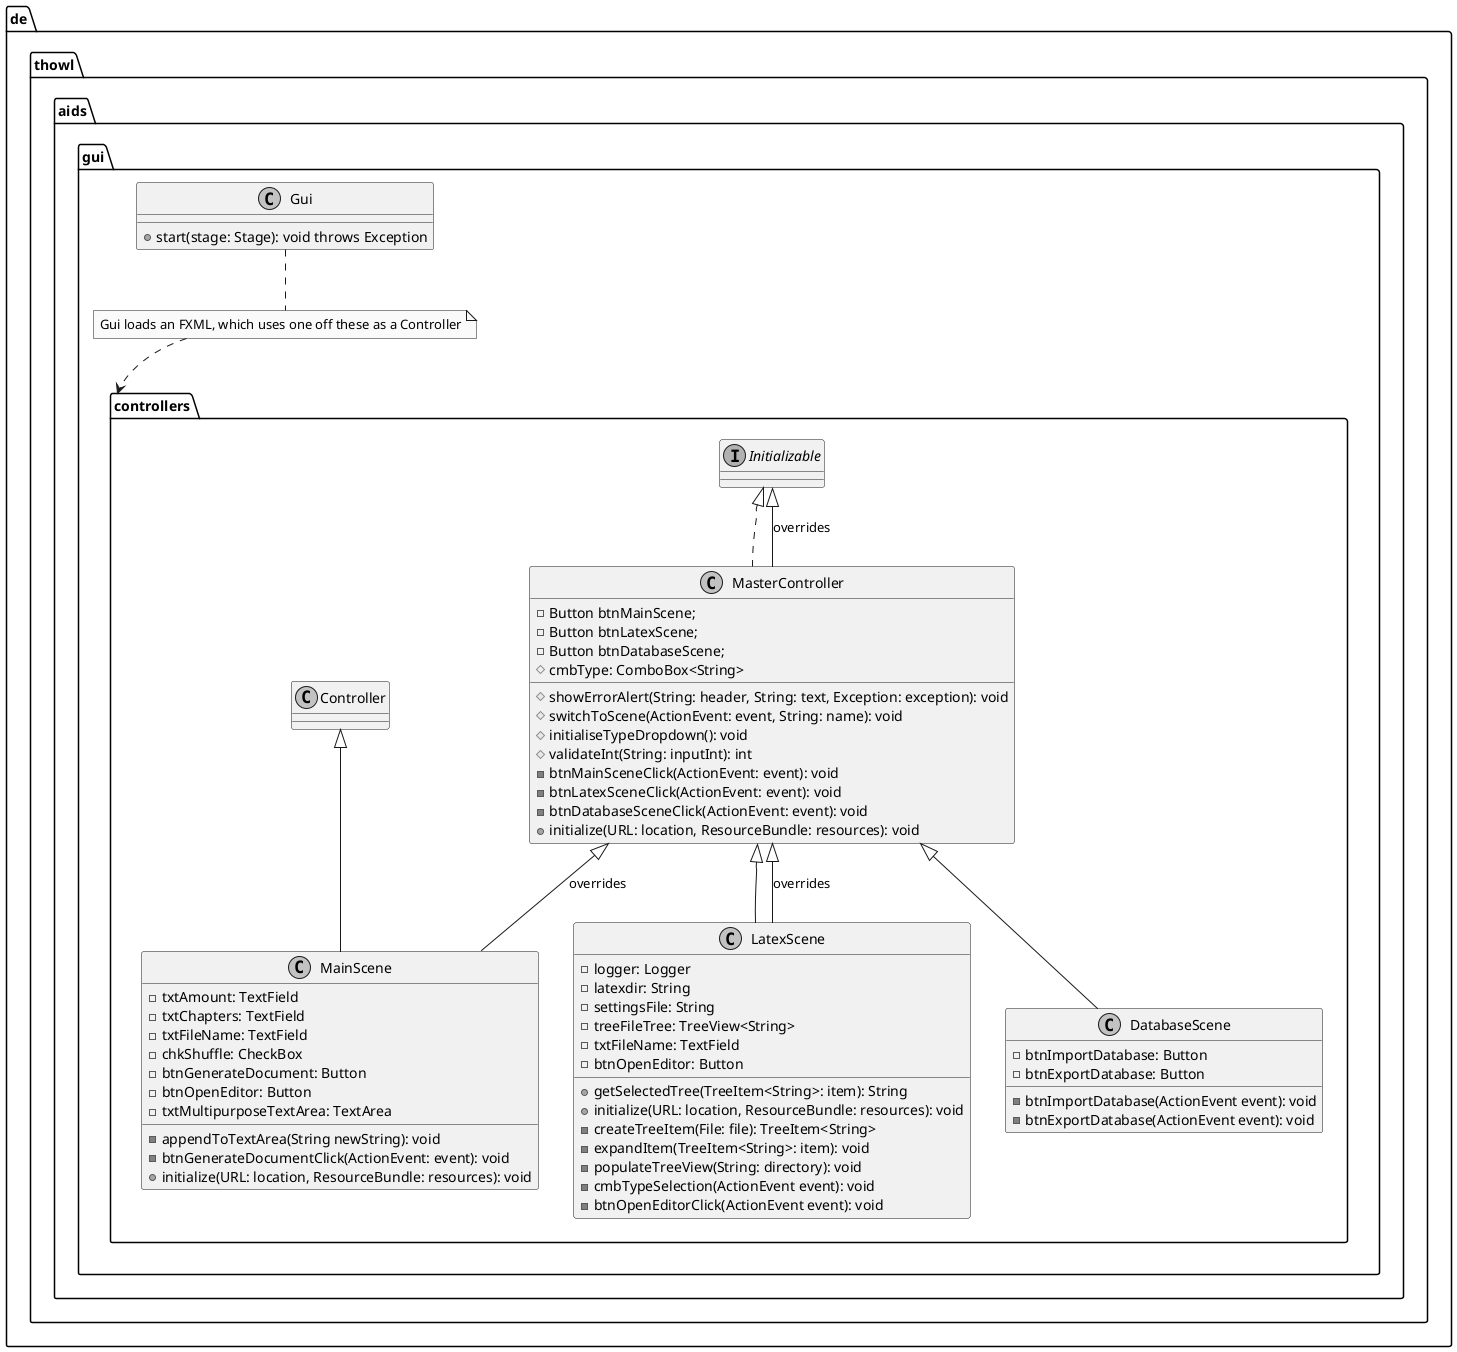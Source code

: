@startuml de.thowl.aids.gui

skinparam monochrome true

package de.thowl.aids.gui {
	class Gui {
		+ start(stage: Stage): void throws Exception
	}

	note "Gui loads an FXML, which uses one off these as a Controller" as N1
	Gui .. N1
	N1 ..> de.thowl.aids.gui.controllers

        package de.thowl.aids.gui.controllers {
	        class MasterController implements Initializable{
		        - Button btnMainScene;
		        - Button btnLatexScene;
		        - Button btnDatabaseScene;
		        # cmbType: ComboBox<String>
		        # showErrorAlert(String: header, String: text, Exception: exception): void
		        # switchToScene(ActionEvent: event, String: name): void
		        # initialiseTypeDropdown(): void
		        # validateInt(String: inputInt): int
		        - btnMainSceneClick(ActionEvent: event): void
		        - btnLatexSceneClick(ActionEvent: event): void
		        - btnDatabaseSceneClick(ActionEvent: event): void
		        + initialize(URL: location, ResourceBundle: resources): void
	        }

	        class MainScene extends Controller {
		        - txtAmount: TextField
		        - txtChapters: TextField
		        - txtFileName: TextField
		        - chkShuffle: CheckBox
		        - btnGenerateDocument: Button
		        - btnOpenEditor: Button
		        - txtMultipurposeTextArea: TextArea
		        - appendToTextArea(String newString): void
		        - btnGenerateDocumentClick(ActionEvent: event): void
		        + initialize(URL: location, ResourceBundle: resources): void
	        }

	        class LatexScene extends MasterController {
		        - logger: Logger
		        - latexdir: String
		        - settingsFile: String
		        - treeFileTree: TreeView<String>
		        - txtFileName: TextField
		        - btnOpenEditor: Button
		        + getSelectedTree(TreeItem<String>: item): String
		        + initialize(URL: location, ResourceBundle: resources): void
		        - createTreeItem(File: file): TreeItem<String>
		        - expandItem(TreeItem<String>: item): void
		        - populateTreeView(String: directory): void
		        - cmbTypeSelection(ActionEvent event): void
		        - btnOpenEditorClick(ActionEvent event): void
	        }

                class DatabaseScene extends MasterController {
		        - btnImportDatabase: Button
		        - btnExportDatabase: Button
		        - btnImportDatabase(ActionEvent event): void
		        - btnExportDatabase(ActionEvent event): void
	        }

	        Initializable <|-- MasterController : overrides
	        MasterController <|-- MainScene : overrides
	        MasterController <|-- LatexScene : overrides
        }
}
@enduml
